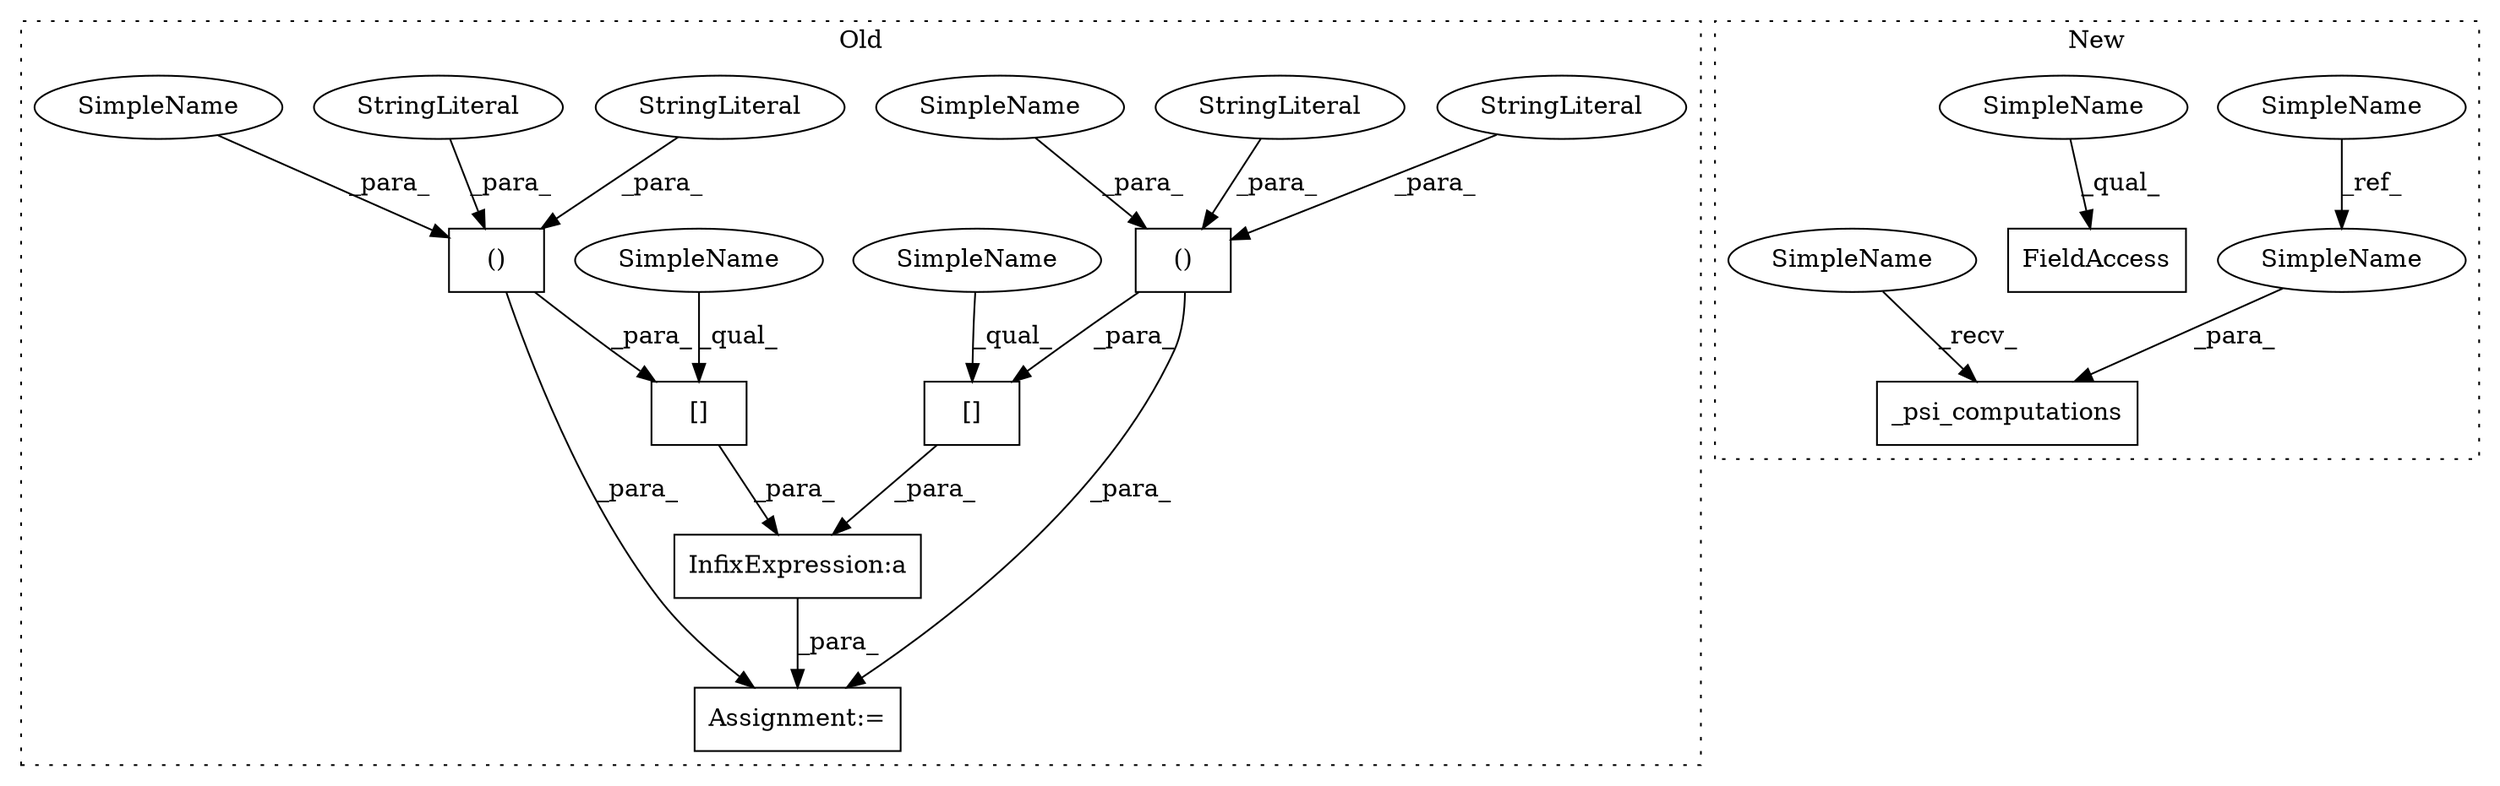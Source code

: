 digraph G {
subgraph cluster0 {
1 [label="[]" a="2" s="4432,4501" l="7,2" shape="box"];
3 [label="()" a="106" s="4439" l="62" shape="box"];
5 [label="[]" a="2" s="4358,4427" l="7,2" shape="box"];
6 [label="InfixExpression:a" a="27" s="4429" l="3" shape="box"];
7 [label="()" a="106" s="4365" l="62" shape="box"];
9 [label="Assignment:=" a="7" s="4356" l="1" shape="box"];
10 [label="StringLiteral" a="45" s="4411" l="16" shape="ellipse"];
11 [label="StringLiteral" a="45" s="4439" l="16" shape="ellipse"];
12 [label="StringLiteral" a="45" s="4468" l="16" shape="ellipse"];
13 [label="StringLiteral" a="45" s="4365" l="16" shape="ellipse"];
14 [label="SimpleName" a="42" s="4394" l="4" shape="ellipse"];
15 [label="SimpleName" a="42" s="4497" l="4" shape="ellipse"];
19 [label="SimpleName" a="42" s="4358" l="1" shape="ellipse"];
20 [label="SimpleName" a="42" s="4432" l="1" shape="ellipse"];
label = "Old";
style="dotted";
}
subgraph cluster1 {
2 [label="_psi_computations" a="32" s="4495,4519" l="18,1" shape="box"];
4 [label="SimpleName" a="42" s="4438" l="1" shape="ellipse"];
8 [label="FieldAccess" a="22" s="4533" l="7" shape="box"];
16 [label="SimpleName" a="42" s="4533" l="4" shape="ellipse"];
17 [label="SimpleName" a="42" s="4490" l="4" shape="ellipse"];
18 [label="SimpleName" a="42" s="4513" l="1" shape="ellipse"];
label = "New";
style="dotted";
}
1 -> 6 [label="_para_"];
3 -> 9 [label="_para_"];
3 -> 1 [label="_para_"];
4 -> 18 [label="_ref_"];
5 -> 6 [label="_para_"];
6 -> 9 [label="_para_"];
7 -> 9 [label="_para_"];
7 -> 5 [label="_para_"];
10 -> 7 [label="_para_"];
11 -> 3 [label="_para_"];
12 -> 3 [label="_para_"];
13 -> 7 [label="_para_"];
14 -> 7 [label="_para_"];
15 -> 3 [label="_para_"];
16 -> 8 [label="_qual_"];
17 -> 2 [label="_recv_"];
18 -> 2 [label="_para_"];
19 -> 5 [label="_qual_"];
20 -> 1 [label="_qual_"];
}